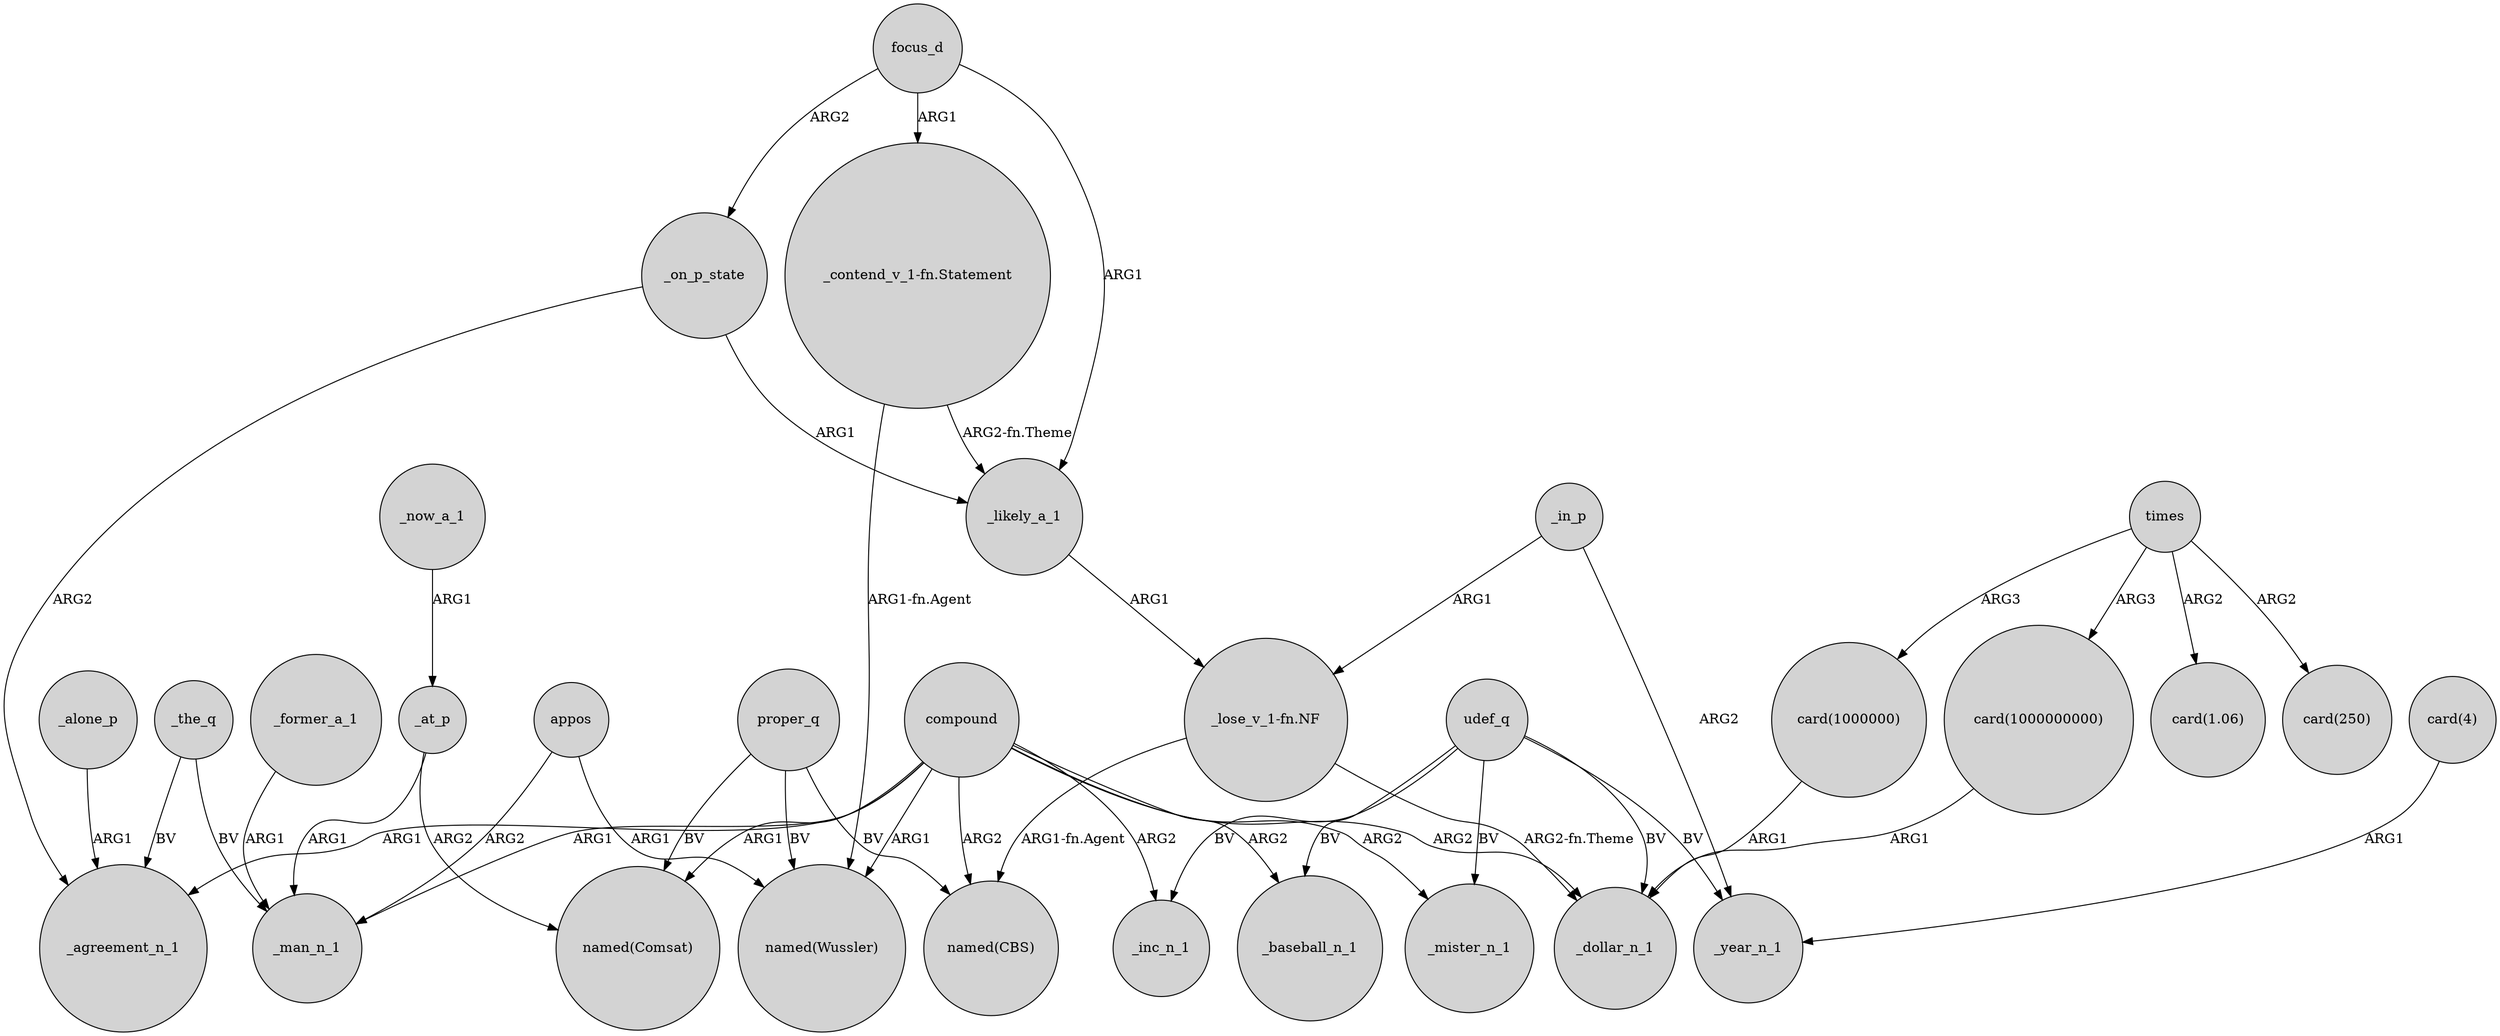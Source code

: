 digraph {
	node [shape=circle style=filled]
	_alone_p -> _agreement_n_1 [label=ARG1]
	"card(1000000)" -> _dollar_n_1 [label=ARG1]
	_in_p -> "_lose_v_1-fn.NF" [label=ARG1]
	"_lose_v_1-fn.NF" -> "named(CBS)" [label="ARG1-fn.Agent"]
	_in_p -> _year_n_1 [label=ARG2]
	"_lose_v_1-fn.NF" -> _dollar_n_1 [label="ARG2-fn.Theme"]
	udef_q -> _inc_n_1 [label=BV]
	_the_q -> _man_n_1 [label=BV]
	compound -> _man_n_1 [label=ARG1]
	appos -> _man_n_1 [label=ARG2]
	proper_q -> "named(Wussler)" [label=BV]
	proper_q -> "named(CBS)" [label=BV]
	focus_d -> _on_p_state [label=ARG2]
	compound -> _mister_n_1 [label=ARG2]
	udef_q -> _baseball_n_1 [label=BV]
	focus_d -> _likely_a_1 [label=ARG1]
	"card(4)" -> _year_n_1 [label=ARG1]
	udef_q -> _mister_n_1 [label=BV]
	times -> "card(250)" [label=ARG2]
	compound -> "named(Comsat)" [label=ARG1]
	_at_p -> _man_n_1 [label=ARG1]
	"_contend_v_1-fn.Statement" -> "named(Wussler)" [label="ARG1-fn.Agent"]
	times -> "card(1000000000)" [label=ARG3]
	_likely_a_1 -> "_lose_v_1-fn.NF" [label=ARG1]
	times -> "card(1.06)" [label=ARG2]
	_the_q -> _agreement_n_1 [label=BV]
	compound -> _baseball_n_1 [label=ARG2]
	compound -> "named(Wussler)" [label=ARG1]
	_former_a_1 -> _man_n_1 [label=ARG1]
	compound -> "named(CBS)" [label=ARG2]
	times -> "card(1000000)" [label=ARG3]
	compound -> _agreement_n_1 [label=ARG1]
	"_contend_v_1-fn.Statement" -> _likely_a_1 [label="ARG2-fn.Theme"]
	_now_a_1 -> _at_p [label=ARG1]
	appos -> "named(Wussler)" [label=ARG1]
	udef_q -> _year_n_1 [label=BV]
	_on_p_state -> _agreement_n_1 [label=ARG2]
	_on_p_state -> _likely_a_1 [label=ARG1]
	"card(1000000000)" -> _dollar_n_1 [label=ARG1]
	compound -> _dollar_n_1 [label=ARG2]
	proper_q -> "named(Comsat)" [label=BV]
	compound -> _inc_n_1 [label=ARG2]
	_at_p -> "named(Comsat)" [label=ARG2]
	udef_q -> _dollar_n_1 [label=BV]
	focus_d -> "_contend_v_1-fn.Statement" [label=ARG1]
}
